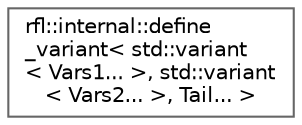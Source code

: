 digraph "类继承关系图"
{
 // LATEX_PDF_SIZE
  bgcolor="transparent";
  edge [fontname=Helvetica,fontsize=10,labelfontname=Helvetica,labelfontsize=10];
  node [fontname=Helvetica,fontsize=10,shape=box,height=0.2,width=0.4];
  rankdir="LR";
  Node0 [id="Node000000",label="rfl::internal::define\l_variant\< std::variant\l\< Vars1... \>, std::variant\l\< Vars2... \>, Tail... \>",height=0.2,width=0.4,color="grey40", fillcolor="white", style="filled",URL="$structrfl_1_1internal_1_1define__variant_3_01std_1_1variant_3_01_vars1_8_8_8_01_4_00_01std_1_1va2ab37d0cb320a8ff40bfb3239c81ca46.html",tooltip="Recursive case - both variants."];
}
